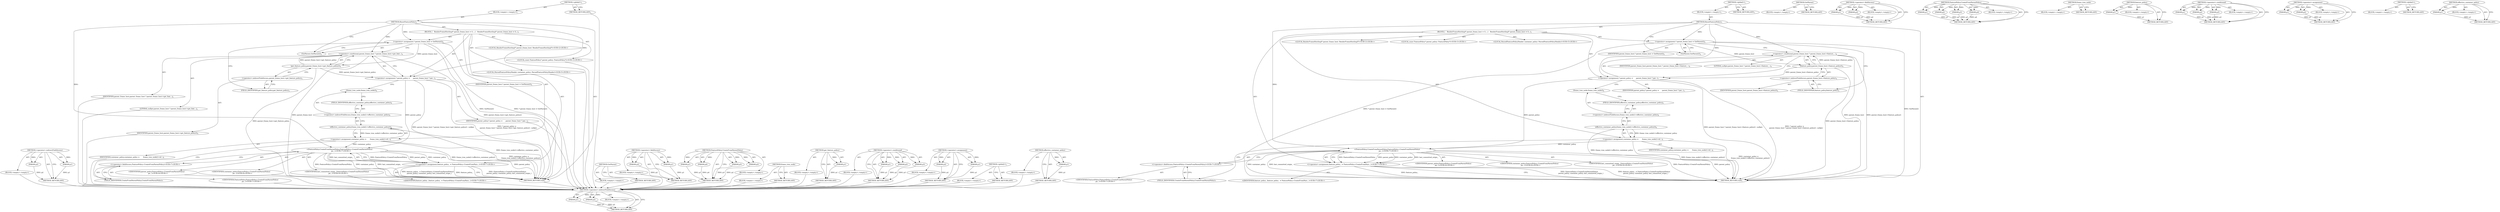 digraph "effective_container_policy" {
vulnerable_81 [label=<(METHOD,&lt;operator&gt;.indirectFieldAccess)>];
vulnerable_82 [label=<(PARAM,p1)>];
vulnerable_83 [label=<(PARAM,p2)>];
vulnerable_84 [label=<(BLOCK,&lt;empty&gt;,&lt;empty&gt;)>];
vulnerable_85 [label=<(METHOD_RETURN,ANY)>];
vulnerable_6 [label=<(METHOD,&lt;global&gt;)<SUB>1</SUB>>];
vulnerable_7 [label=<(BLOCK,&lt;empty&gt;,&lt;empty&gt;)<SUB>1</SUB>>];
vulnerable_8 [label=<(METHOD,ResetFeaturePolicy)<SUB>1</SUB>>];
vulnerable_9 [label=<(BLOCK,{
   RenderFrameHostImpl* parent_frame_host = G...,{
   RenderFrameHostImpl* parent_frame_host = G...)<SUB>1</SUB>>];
vulnerable_10 [label="<(LOCAL,RenderFrameHostImpl* parent_frame_host: RenderFrameHostImpl*)<SUB>2</SUB>>"];
vulnerable_11 [label=<(&lt;operator&gt;.assignment,* parent_frame_host = GetParent())<SUB>2</SUB>>];
vulnerable_12 [label=<(IDENTIFIER,parent_frame_host,* parent_frame_host = GetParent())<SUB>2</SUB>>];
vulnerable_13 [label=<(GetParent,GetParent())<SUB>2</SUB>>];
vulnerable_14 [label="<(LOCAL,const FeaturePolicy* parent_policy: FeaturePolicy*)<SUB>3</SUB>>"];
vulnerable_15 [label=<(&lt;operator&gt;.assignment,* parent_policy =
      parent_frame_host ? par...)<SUB>3</SUB>>];
vulnerable_16 [label=<(IDENTIFIER,parent_policy,* parent_policy =
      parent_frame_host ? par...)<SUB>3</SUB>>];
vulnerable_17 [label=<(&lt;operator&gt;.conditional,parent_frame_host ? parent_frame_host-&gt;get_feat...)<SUB>4</SUB>>];
vulnerable_18 [label=<(IDENTIFIER,parent_frame_host,parent_frame_host ? parent_frame_host-&gt;get_feat...)<SUB>4</SUB>>];
vulnerable_19 [label=<(get_feature_policy,parent_frame_host-&gt;get_feature_policy())<SUB>4</SUB>>];
vulnerable_20 [label=<(&lt;operator&gt;.indirectFieldAccess,parent_frame_host-&gt;get_feature_policy)<SUB>4</SUB>>];
vulnerable_21 [label=<(IDENTIFIER,parent_frame_host,parent_frame_host-&gt;get_feature_policy())<SUB>4</SUB>>];
vulnerable_22 [label=<(FIELD_IDENTIFIER,get_feature_policy,get_feature_policy)<SUB>4</SUB>>];
vulnerable_23 [label=<(LITERAL,nullptr,parent_frame_host ? parent_frame_host-&gt;get_feat...)<SUB>4</SUB>>];
vulnerable_24 [label="<(LOCAL,ParsedFeaturePolicyHeader container_policy: ParsedFeaturePolicyHeader)<SUB>5</SUB>>"];
vulnerable_25 [label=<(&lt;operator&gt;.assignment,container_policy =
       frame_tree_node()-&gt;ef...)<SUB>5</SUB>>];
vulnerable_26 [label=<(IDENTIFIER,container_policy,container_policy =
       frame_tree_node()-&gt;ef...)<SUB>5</SUB>>];
vulnerable_27 [label=<(effective_container_policy,frame_tree_node()-&gt;effective_container_policy())<SUB>6</SUB>>];
vulnerable_28 [label=<(&lt;operator&gt;.indirectFieldAccess,frame_tree_node()-&gt;effective_container_policy)<SUB>6</SUB>>];
vulnerable_29 [label=<(frame_tree_node,frame_tree_node())<SUB>6</SUB>>];
vulnerable_30 [label=<(FIELD_IDENTIFIER,effective_container_policy,effective_container_policy)<SUB>6</SUB>>];
vulnerable_31 [label="<(&lt;operator&gt;.assignment,feature_policy_ = FeaturePolicy::CreateFromPare...)<SUB>7</SUB>>"];
vulnerable_32 [label="<(IDENTIFIER,feature_policy_,feature_policy_ = FeaturePolicy::CreateFromPare...)<SUB>7</SUB>>"];
vulnerable_33 [label="<(FeaturePolicy.CreateFromParentPolicy,FeaturePolicy::CreateFromParentPolicy(
      pa...)<SUB>7</SUB>>"];
vulnerable_34 [label="<(&lt;operator&gt;.fieldAccess,FeaturePolicy::CreateFromParentPolicy)<SUB>7</SUB>>"];
vulnerable_35 [label="<(IDENTIFIER,FeaturePolicy,FeaturePolicy::CreateFromParentPolicy(
      pa...)<SUB>7</SUB>>"];
vulnerable_36 [label=<(FIELD_IDENTIFIER,CreateFromParentPolicy,CreateFromParentPolicy)<SUB>7</SUB>>];
vulnerable_37 [label="<(IDENTIFIER,parent_policy,FeaturePolicy::CreateFromParentPolicy(
      pa...)<SUB>8</SUB>>"];
vulnerable_38 [label="<(IDENTIFIER,container_policy,FeaturePolicy::CreateFromParentPolicy(
      pa...)<SUB>8</SUB>>"];
vulnerable_39 [label="<(IDENTIFIER,last_committed_origin_,FeaturePolicy::CreateFromParentPolicy(
      pa...)<SUB>8</SUB>>"];
vulnerable_40 [label=<(METHOD_RETURN,void)<SUB>1</SUB>>];
vulnerable_42 [label=<(METHOD_RETURN,ANY)<SUB>1</SUB>>];
vulnerable_68 [label=<(METHOD,GetParent)>];
vulnerable_69 [label=<(BLOCK,&lt;empty&gt;,&lt;empty&gt;)>];
vulnerable_70 [label=<(METHOD_RETURN,ANY)>];
vulnerable_100 [label=<(METHOD,&lt;operator&gt;.fieldAccess)>];
vulnerable_101 [label=<(PARAM,p1)>];
vulnerable_102 [label=<(PARAM,p2)>];
vulnerable_103 [label=<(BLOCK,&lt;empty&gt;,&lt;empty&gt;)>];
vulnerable_104 [label=<(METHOD_RETURN,ANY)>];
vulnerable_93 [label=<(METHOD,FeaturePolicy.CreateFromParentPolicy)>];
vulnerable_94 [label=<(PARAM,p1)>];
vulnerable_95 [label=<(PARAM,p2)>];
vulnerable_96 [label=<(PARAM,p3)>];
vulnerable_97 [label=<(PARAM,p4)>];
vulnerable_98 [label=<(BLOCK,&lt;empty&gt;,&lt;empty&gt;)>];
vulnerable_99 [label=<(METHOD_RETURN,ANY)>];
vulnerable_90 [label=<(METHOD,frame_tree_node)>];
vulnerable_91 [label=<(BLOCK,&lt;empty&gt;,&lt;empty&gt;)>];
vulnerable_92 [label=<(METHOD_RETURN,ANY)>];
vulnerable_77 [label=<(METHOD,get_feature_policy)>];
vulnerable_78 [label=<(PARAM,p1)>];
vulnerable_79 [label=<(BLOCK,&lt;empty&gt;,&lt;empty&gt;)>];
vulnerable_80 [label=<(METHOD_RETURN,ANY)>];
vulnerable_71 [label=<(METHOD,&lt;operator&gt;.conditional)>];
vulnerable_72 [label=<(PARAM,p1)>];
vulnerable_73 [label=<(PARAM,p2)>];
vulnerable_74 [label=<(PARAM,p3)>];
vulnerable_75 [label=<(BLOCK,&lt;empty&gt;,&lt;empty&gt;)>];
vulnerable_76 [label=<(METHOD_RETURN,ANY)>];
vulnerable_63 [label=<(METHOD,&lt;operator&gt;.assignment)>];
vulnerable_64 [label=<(PARAM,p1)>];
vulnerable_65 [label=<(PARAM,p2)>];
vulnerable_66 [label=<(BLOCK,&lt;empty&gt;,&lt;empty&gt;)>];
vulnerable_67 [label=<(METHOD_RETURN,ANY)>];
vulnerable_57 [label=<(METHOD,&lt;global&gt;)<SUB>1</SUB>>];
vulnerable_58 [label=<(BLOCK,&lt;empty&gt;,&lt;empty&gt;)>];
vulnerable_59 [label=<(METHOD_RETURN,ANY)>];
vulnerable_86 [label=<(METHOD,effective_container_policy)>];
vulnerable_87 [label=<(PARAM,p1)>];
vulnerable_88 [label=<(BLOCK,&lt;empty&gt;,&lt;empty&gt;)>];
vulnerable_89 [label=<(METHOD_RETURN,ANY)>];
fixed_81 [label=<(METHOD,&lt;operator&gt;.indirectFieldAccess)>];
fixed_82 [label=<(PARAM,p1)>];
fixed_83 [label=<(PARAM,p2)>];
fixed_84 [label=<(BLOCK,&lt;empty&gt;,&lt;empty&gt;)>];
fixed_85 [label=<(METHOD_RETURN,ANY)>];
fixed_6 [label=<(METHOD,&lt;global&gt;)<SUB>1</SUB>>];
fixed_7 [label=<(BLOCK,&lt;empty&gt;,&lt;empty&gt;)<SUB>1</SUB>>];
fixed_8 [label=<(METHOD,ResetFeaturePolicy)<SUB>1</SUB>>];
fixed_9 [label=<(BLOCK,{
   RenderFrameHostImpl* parent_frame_host = G...,{
   RenderFrameHostImpl* parent_frame_host = G...)<SUB>1</SUB>>];
fixed_10 [label="<(LOCAL,RenderFrameHostImpl* parent_frame_host: RenderFrameHostImpl*)<SUB>2</SUB>>"];
fixed_11 [label=<(&lt;operator&gt;.assignment,* parent_frame_host = GetParent())<SUB>2</SUB>>];
fixed_12 [label=<(IDENTIFIER,parent_frame_host,* parent_frame_host = GetParent())<SUB>2</SUB>>];
fixed_13 [label=<(GetParent,GetParent())<SUB>2</SUB>>];
fixed_14 [label="<(LOCAL,const FeaturePolicy* parent_policy: FeaturePolicy*)<SUB>3</SUB>>"];
fixed_15 [label=<(&lt;operator&gt;.assignment,* parent_policy =
      parent_frame_host ? par...)<SUB>3</SUB>>];
fixed_16 [label=<(IDENTIFIER,parent_policy,* parent_policy =
      parent_frame_host ? par...)<SUB>3</SUB>>];
fixed_17 [label=<(&lt;operator&gt;.conditional,parent_frame_host ? parent_frame_host-&gt;feature_...)<SUB>4</SUB>>];
fixed_18 [label=<(IDENTIFIER,parent_frame_host,parent_frame_host ? parent_frame_host-&gt;feature_...)<SUB>4</SUB>>];
fixed_19 [label=<(feature_policy,parent_frame_host-&gt;feature_policy())<SUB>4</SUB>>];
fixed_20 [label=<(&lt;operator&gt;.indirectFieldAccess,parent_frame_host-&gt;feature_policy)<SUB>4</SUB>>];
fixed_21 [label=<(IDENTIFIER,parent_frame_host,parent_frame_host-&gt;feature_policy())<SUB>4</SUB>>];
fixed_22 [label=<(FIELD_IDENTIFIER,feature_policy,feature_policy)<SUB>4</SUB>>];
fixed_23 [label=<(LITERAL,nullptr,parent_frame_host ? parent_frame_host-&gt;feature_...)<SUB>4</SUB>>];
fixed_24 [label="<(LOCAL,ParsedFeaturePolicyHeader container_policy: ParsedFeaturePolicyHeader)<SUB>5</SUB>>"];
fixed_25 [label=<(&lt;operator&gt;.assignment,container_policy =
       frame_tree_node()-&gt;ef...)<SUB>5</SUB>>];
fixed_26 [label=<(IDENTIFIER,container_policy,container_policy =
       frame_tree_node()-&gt;ef...)<SUB>5</SUB>>];
fixed_27 [label=<(effective_container_policy,frame_tree_node()-&gt;effective_container_policy())<SUB>6</SUB>>];
fixed_28 [label=<(&lt;operator&gt;.indirectFieldAccess,frame_tree_node()-&gt;effective_container_policy)<SUB>6</SUB>>];
fixed_29 [label=<(frame_tree_node,frame_tree_node())<SUB>6</SUB>>];
fixed_30 [label=<(FIELD_IDENTIFIER,effective_container_policy,effective_container_policy)<SUB>6</SUB>>];
fixed_31 [label="<(&lt;operator&gt;.assignment,feature_policy_ = FeaturePolicy::CreateFromPare...)<SUB>7</SUB>>"];
fixed_32 [label="<(IDENTIFIER,feature_policy_,feature_policy_ = FeaturePolicy::CreateFromPare...)<SUB>7</SUB>>"];
fixed_33 [label="<(FeaturePolicy.CreateFromParentPolicy,FeaturePolicy::CreateFromParentPolicy(
      pa...)<SUB>7</SUB>>"];
fixed_34 [label="<(&lt;operator&gt;.fieldAccess,FeaturePolicy::CreateFromParentPolicy)<SUB>7</SUB>>"];
fixed_35 [label="<(IDENTIFIER,FeaturePolicy,FeaturePolicy::CreateFromParentPolicy(
      pa...)<SUB>7</SUB>>"];
fixed_36 [label=<(FIELD_IDENTIFIER,CreateFromParentPolicy,CreateFromParentPolicy)<SUB>7</SUB>>];
fixed_37 [label="<(IDENTIFIER,parent_policy,FeaturePolicy::CreateFromParentPolicy(
      pa...)<SUB>8</SUB>>"];
fixed_38 [label="<(IDENTIFIER,container_policy,FeaturePolicy::CreateFromParentPolicy(
      pa...)<SUB>8</SUB>>"];
fixed_39 [label="<(IDENTIFIER,last_committed_origin_,FeaturePolicy::CreateFromParentPolicy(
      pa...)<SUB>8</SUB>>"];
fixed_40 [label=<(METHOD_RETURN,void)<SUB>1</SUB>>];
fixed_42 [label=<(METHOD_RETURN,ANY)<SUB>1</SUB>>];
fixed_68 [label=<(METHOD,GetParent)>];
fixed_69 [label=<(BLOCK,&lt;empty&gt;,&lt;empty&gt;)>];
fixed_70 [label=<(METHOD_RETURN,ANY)>];
fixed_100 [label=<(METHOD,&lt;operator&gt;.fieldAccess)>];
fixed_101 [label=<(PARAM,p1)>];
fixed_102 [label=<(PARAM,p2)>];
fixed_103 [label=<(BLOCK,&lt;empty&gt;,&lt;empty&gt;)>];
fixed_104 [label=<(METHOD_RETURN,ANY)>];
fixed_93 [label=<(METHOD,FeaturePolicy.CreateFromParentPolicy)>];
fixed_94 [label=<(PARAM,p1)>];
fixed_95 [label=<(PARAM,p2)>];
fixed_96 [label=<(PARAM,p3)>];
fixed_97 [label=<(PARAM,p4)>];
fixed_98 [label=<(BLOCK,&lt;empty&gt;,&lt;empty&gt;)>];
fixed_99 [label=<(METHOD_RETURN,ANY)>];
fixed_90 [label=<(METHOD,frame_tree_node)>];
fixed_91 [label=<(BLOCK,&lt;empty&gt;,&lt;empty&gt;)>];
fixed_92 [label=<(METHOD_RETURN,ANY)>];
fixed_77 [label=<(METHOD,feature_policy)>];
fixed_78 [label=<(PARAM,p1)>];
fixed_79 [label=<(BLOCK,&lt;empty&gt;,&lt;empty&gt;)>];
fixed_80 [label=<(METHOD_RETURN,ANY)>];
fixed_71 [label=<(METHOD,&lt;operator&gt;.conditional)>];
fixed_72 [label=<(PARAM,p1)>];
fixed_73 [label=<(PARAM,p2)>];
fixed_74 [label=<(PARAM,p3)>];
fixed_75 [label=<(BLOCK,&lt;empty&gt;,&lt;empty&gt;)>];
fixed_76 [label=<(METHOD_RETURN,ANY)>];
fixed_63 [label=<(METHOD,&lt;operator&gt;.assignment)>];
fixed_64 [label=<(PARAM,p1)>];
fixed_65 [label=<(PARAM,p2)>];
fixed_66 [label=<(BLOCK,&lt;empty&gt;,&lt;empty&gt;)>];
fixed_67 [label=<(METHOD_RETURN,ANY)>];
fixed_57 [label=<(METHOD,&lt;global&gt;)<SUB>1</SUB>>];
fixed_58 [label=<(BLOCK,&lt;empty&gt;,&lt;empty&gt;)>];
fixed_59 [label=<(METHOD_RETURN,ANY)>];
fixed_86 [label=<(METHOD,effective_container_policy)>];
fixed_87 [label=<(PARAM,p1)>];
fixed_88 [label=<(BLOCK,&lt;empty&gt;,&lt;empty&gt;)>];
fixed_89 [label=<(METHOD_RETURN,ANY)>];
vulnerable_81 -> vulnerable_82  [key=0, label="AST: "];
vulnerable_81 -> vulnerable_82  [key=1, label="DDG: "];
vulnerable_81 -> vulnerable_84  [key=0, label="AST: "];
vulnerable_81 -> vulnerable_83  [key=0, label="AST: "];
vulnerable_81 -> vulnerable_83  [key=1, label="DDG: "];
vulnerable_81 -> vulnerable_85  [key=0, label="AST: "];
vulnerable_81 -> vulnerable_85  [key=1, label="CFG: "];
vulnerable_82 -> vulnerable_85  [key=0, label="DDG: p1"];
vulnerable_83 -> vulnerable_85  [key=0, label="DDG: p2"];
vulnerable_84 -> fixed_81  [key=0];
vulnerable_85 -> fixed_81  [key=0];
vulnerable_6 -> vulnerable_7  [key=0, label="AST: "];
vulnerable_6 -> vulnerable_42  [key=0, label="AST: "];
vulnerable_6 -> vulnerable_42  [key=1, label="CFG: "];
vulnerable_7 -> vulnerable_8  [key=0, label="AST: "];
vulnerable_8 -> vulnerable_9  [key=0, label="AST: "];
vulnerable_8 -> vulnerable_40  [key=0, label="AST: "];
vulnerable_8 -> vulnerable_13  [key=0, label="CFG: "];
vulnerable_8 -> vulnerable_11  [key=0, label="DDG: "];
vulnerable_8 -> vulnerable_15  [key=0, label="DDG: "];
vulnerable_8 -> vulnerable_17  [key=0, label="DDG: "];
vulnerable_8 -> vulnerable_33  [key=0, label="DDG: "];
vulnerable_9 -> vulnerable_10  [key=0, label="AST: "];
vulnerable_9 -> vulnerable_11  [key=0, label="AST: "];
vulnerable_9 -> vulnerable_14  [key=0, label="AST: "];
vulnerable_9 -> vulnerable_15  [key=0, label="AST: "];
vulnerable_9 -> vulnerable_24  [key=0, label="AST: "];
vulnerable_9 -> vulnerable_25  [key=0, label="AST: "];
vulnerable_9 -> vulnerable_31  [key=0, label="AST: "];
vulnerable_10 -> fixed_81  [key=0];
vulnerable_11 -> vulnerable_12  [key=0, label="AST: "];
vulnerable_11 -> vulnerable_13  [key=0, label="AST: "];
vulnerable_11 -> vulnerable_22  [key=0, label="CFG: "];
vulnerable_11 -> vulnerable_17  [key=0, label="CFG: "];
vulnerable_11 -> vulnerable_40  [key=0, label="DDG: GetParent()"];
vulnerable_11 -> vulnerable_40  [key=1, label="DDG: * parent_frame_host = GetParent()"];
vulnerable_11 -> vulnerable_19  [key=0, label="DDG: parent_frame_host"];
vulnerable_12 -> fixed_81  [key=0];
vulnerable_13 -> vulnerable_11  [key=0, label="CFG: "];
vulnerable_14 -> fixed_81  [key=0];
vulnerable_15 -> vulnerable_16  [key=0, label="AST: "];
vulnerable_15 -> vulnerable_17  [key=0, label="AST: "];
vulnerable_15 -> vulnerable_29  [key=0, label="CFG: "];
vulnerable_15 -> vulnerable_40  [key=0, label="DDG: parent_frame_host ? parent_frame_host-&gt;get_feature_policy() : nullptr"];
vulnerable_15 -> vulnerable_40  [key=1, label="DDG: * parent_policy =
      parent_frame_host ? parent_frame_host-&gt;get_feature_policy() : nullptr"];
vulnerable_15 -> vulnerable_33  [key=0, label="DDG: parent_policy"];
vulnerable_16 -> fixed_81  [key=0];
vulnerable_17 -> vulnerable_18  [key=0, label="AST: "];
vulnerable_17 -> vulnerable_19  [key=0, label="AST: "];
vulnerable_17 -> vulnerable_23  [key=0, label="AST: "];
vulnerable_17 -> vulnerable_15  [key=0, label="CFG: "];
vulnerable_17 -> vulnerable_40  [key=0, label="DDG: parent_frame_host"];
vulnerable_17 -> vulnerable_40  [key=1, label="DDG: parent_frame_host-&gt;get_feature_policy()"];
vulnerable_18 -> fixed_81  [key=0];
vulnerable_19 -> vulnerable_20  [key=0, label="AST: "];
vulnerable_19 -> vulnerable_17  [key=0, label="CFG: "];
vulnerable_19 -> vulnerable_17  [key=1, label="DDG: parent_frame_host-&gt;get_feature_policy"];
vulnerable_19 -> vulnerable_40  [key=0, label="DDG: parent_frame_host-&gt;get_feature_policy"];
vulnerable_19 -> vulnerable_15  [key=0, label="DDG: parent_frame_host-&gt;get_feature_policy"];
vulnerable_20 -> vulnerable_21  [key=0, label="AST: "];
vulnerable_20 -> vulnerable_22  [key=0, label="AST: "];
vulnerable_20 -> vulnerable_19  [key=0, label="CFG: "];
vulnerable_21 -> fixed_81  [key=0];
vulnerable_22 -> vulnerable_20  [key=0, label="CFG: "];
vulnerable_23 -> fixed_81  [key=0];
vulnerable_24 -> fixed_81  [key=0];
vulnerable_25 -> vulnerable_26  [key=0, label="AST: "];
vulnerable_25 -> vulnerable_27  [key=0, label="AST: "];
vulnerable_25 -> vulnerable_36  [key=0, label="CFG: "];
vulnerable_25 -> vulnerable_40  [key=0, label="DDG: frame_tree_node()-&gt;effective_container_policy()"];
vulnerable_25 -> vulnerable_40  [key=1, label="DDG: container_policy =
       frame_tree_node()-&gt;effective_container_policy()"];
vulnerable_25 -> vulnerable_33  [key=0, label="DDG: container_policy"];
vulnerable_26 -> fixed_81  [key=0];
vulnerable_27 -> vulnerable_28  [key=0, label="AST: "];
vulnerable_27 -> vulnerable_25  [key=0, label="CFG: "];
vulnerable_27 -> vulnerable_25  [key=1, label="DDG: frame_tree_node()-&gt;effective_container_policy"];
vulnerable_27 -> vulnerable_40  [key=0, label="DDG: frame_tree_node()-&gt;effective_container_policy"];
vulnerable_28 -> vulnerable_29  [key=0, label="AST: "];
vulnerable_28 -> vulnerable_30  [key=0, label="AST: "];
vulnerable_28 -> vulnerable_27  [key=0, label="CFG: "];
vulnerable_29 -> vulnerable_30  [key=0, label="CFG: "];
vulnerable_30 -> vulnerable_28  [key=0, label="CFG: "];
vulnerable_31 -> vulnerable_32  [key=0, label="AST: "];
vulnerable_31 -> vulnerable_33  [key=0, label="AST: "];
vulnerable_31 -> vulnerable_40  [key=0, label="CFG: "];
vulnerable_31 -> vulnerable_40  [key=1, label="DDG: FeaturePolicy::CreateFromParentPolicy(
      parent_policy, container_policy, last_committed_origin_)"];
vulnerable_31 -> vulnerable_40  [key=2, label="DDG: feature_policy_ = FeaturePolicy::CreateFromParentPolicy(
      parent_policy, container_policy, last_committed_origin_)"];
vulnerable_31 -> vulnerable_40  [key=3, label="DDG: feature_policy_"];
vulnerable_32 -> fixed_81  [key=0];
vulnerable_33 -> vulnerable_34  [key=0, label="AST: "];
vulnerable_33 -> vulnerable_37  [key=0, label="AST: "];
vulnerable_33 -> vulnerable_38  [key=0, label="AST: "];
vulnerable_33 -> vulnerable_39  [key=0, label="AST: "];
vulnerable_33 -> vulnerable_31  [key=0, label="CFG: "];
vulnerable_33 -> vulnerable_31  [key=1, label="DDG: FeaturePolicy::CreateFromParentPolicy"];
vulnerable_33 -> vulnerable_31  [key=2, label="DDG: parent_policy"];
vulnerable_33 -> vulnerable_31  [key=3, label="DDG: container_policy"];
vulnerable_33 -> vulnerable_31  [key=4, label="DDG: last_committed_origin_"];
vulnerable_33 -> vulnerable_40  [key=0, label="DDG: FeaturePolicy::CreateFromParentPolicy"];
vulnerable_33 -> vulnerable_40  [key=1, label="DDG: parent_policy"];
vulnerable_33 -> vulnerable_40  [key=2, label="DDG: container_policy"];
vulnerable_33 -> vulnerable_40  [key=3, label="DDG: last_committed_origin_"];
vulnerable_34 -> vulnerable_35  [key=0, label="AST: "];
vulnerable_34 -> vulnerable_36  [key=0, label="AST: "];
vulnerable_34 -> vulnerable_33  [key=0, label="CFG: "];
vulnerable_35 -> fixed_81  [key=0];
vulnerable_36 -> vulnerable_34  [key=0, label="CFG: "];
vulnerable_37 -> fixed_81  [key=0];
vulnerable_38 -> fixed_81  [key=0];
vulnerable_39 -> fixed_81  [key=0];
vulnerable_40 -> fixed_81  [key=0];
vulnerable_42 -> fixed_81  [key=0];
vulnerable_68 -> vulnerable_69  [key=0, label="AST: "];
vulnerable_68 -> vulnerable_70  [key=0, label="AST: "];
vulnerable_68 -> vulnerable_70  [key=1, label="CFG: "];
vulnerable_69 -> fixed_81  [key=0];
vulnerable_70 -> fixed_81  [key=0];
vulnerable_100 -> vulnerable_101  [key=0, label="AST: "];
vulnerable_100 -> vulnerable_101  [key=1, label="DDG: "];
vulnerable_100 -> vulnerable_103  [key=0, label="AST: "];
vulnerable_100 -> vulnerable_102  [key=0, label="AST: "];
vulnerable_100 -> vulnerable_102  [key=1, label="DDG: "];
vulnerable_100 -> vulnerable_104  [key=0, label="AST: "];
vulnerable_100 -> vulnerable_104  [key=1, label="CFG: "];
vulnerable_101 -> vulnerable_104  [key=0, label="DDG: p1"];
vulnerable_102 -> vulnerable_104  [key=0, label="DDG: p2"];
vulnerable_103 -> fixed_81  [key=0];
vulnerable_104 -> fixed_81  [key=0];
vulnerable_93 -> vulnerable_94  [key=0, label="AST: "];
vulnerable_93 -> vulnerable_94  [key=1, label="DDG: "];
vulnerable_93 -> vulnerable_98  [key=0, label="AST: "];
vulnerable_93 -> vulnerable_95  [key=0, label="AST: "];
vulnerable_93 -> vulnerable_95  [key=1, label="DDG: "];
vulnerable_93 -> vulnerable_99  [key=0, label="AST: "];
vulnerable_93 -> vulnerable_99  [key=1, label="CFG: "];
vulnerable_93 -> vulnerable_96  [key=0, label="AST: "];
vulnerable_93 -> vulnerable_96  [key=1, label="DDG: "];
vulnerable_93 -> vulnerable_97  [key=0, label="AST: "];
vulnerable_93 -> vulnerable_97  [key=1, label="DDG: "];
vulnerable_94 -> vulnerable_99  [key=0, label="DDG: p1"];
vulnerable_95 -> vulnerable_99  [key=0, label="DDG: p2"];
vulnerable_96 -> vulnerable_99  [key=0, label="DDG: p3"];
vulnerable_97 -> vulnerable_99  [key=0, label="DDG: p4"];
vulnerable_98 -> fixed_81  [key=0];
vulnerable_99 -> fixed_81  [key=0];
vulnerable_90 -> vulnerable_91  [key=0, label="AST: "];
vulnerable_90 -> vulnerable_92  [key=0, label="AST: "];
vulnerable_90 -> vulnerable_92  [key=1, label="CFG: "];
vulnerable_91 -> fixed_81  [key=0];
vulnerable_92 -> fixed_81  [key=0];
vulnerable_77 -> vulnerable_78  [key=0, label="AST: "];
vulnerable_77 -> vulnerable_78  [key=1, label="DDG: "];
vulnerable_77 -> vulnerable_79  [key=0, label="AST: "];
vulnerable_77 -> vulnerable_80  [key=0, label="AST: "];
vulnerable_77 -> vulnerable_80  [key=1, label="CFG: "];
vulnerable_78 -> vulnerable_80  [key=0, label="DDG: p1"];
vulnerable_79 -> fixed_81  [key=0];
vulnerable_80 -> fixed_81  [key=0];
vulnerable_71 -> vulnerable_72  [key=0, label="AST: "];
vulnerable_71 -> vulnerable_72  [key=1, label="DDG: "];
vulnerable_71 -> vulnerable_75  [key=0, label="AST: "];
vulnerable_71 -> vulnerable_73  [key=0, label="AST: "];
vulnerable_71 -> vulnerable_73  [key=1, label="DDG: "];
vulnerable_71 -> vulnerable_76  [key=0, label="AST: "];
vulnerable_71 -> vulnerable_76  [key=1, label="CFG: "];
vulnerable_71 -> vulnerable_74  [key=0, label="AST: "];
vulnerable_71 -> vulnerable_74  [key=1, label="DDG: "];
vulnerable_72 -> vulnerable_76  [key=0, label="DDG: p1"];
vulnerable_73 -> vulnerable_76  [key=0, label="DDG: p2"];
vulnerable_74 -> vulnerable_76  [key=0, label="DDG: p3"];
vulnerable_75 -> fixed_81  [key=0];
vulnerable_76 -> fixed_81  [key=0];
vulnerable_63 -> vulnerable_64  [key=0, label="AST: "];
vulnerable_63 -> vulnerable_64  [key=1, label="DDG: "];
vulnerable_63 -> vulnerable_66  [key=0, label="AST: "];
vulnerable_63 -> vulnerable_65  [key=0, label="AST: "];
vulnerable_63 -> vulnerable_65  [key=1, label="DDG: "];
vulnerable_63 -> vulnerable_67  [key=0, label="AST: "];
vulnerable_63 -> vulnerable_67  [key=1, label="CFG: "];
vulnerable_64 -> vulnerable_67  [key=0, label="DDG: p1"];
vulnerable_65 -> vulnerable_67  [key=0, label="DDG: p2"];
vulnerable_66 -> fixed_81  [key=0];
vulnerable_67 -> fixed_81  [key=0];
vulnerable_57 -> vulnerable_58  [key=0, label="AST: "];
vulnerable_57 -> vulnerable_59  [key=0, label="AST: "];
vulnerable_57 -> vulnerable_59  [key=1, label="CFG: "];
vulnerable_58 -> fixed_81  [key=0];
vulnerable_59 -> fixed_81  [key=0];
vulnerable_86 -> vulnerable_87  [key=0, label="AST: "];
vulnerable_86 -> vulnerable_87  [key=1, label="DDG: "];
vulnerable_86 -> vulnerable_88  [key=0, label="AST: "];
vulnerable_86 -> vulnerable_89  [key=0, label="AST: "];
vulnerable_86 -> vulnerable_89  [key=1, label="CFG: "];
vulnerable_87 -> vulnerable_89  [key=0, label="DDG: p1"];
vulnerable_88 -> fixed_81  [key=0];
vulnerable_89 -> fixed_81  [key=0];
fixed_81 -> fixed_82  [key=0, label="AST: "];
fixed_81 -> fixed_82  [key=1, label="DDG: "];
fixed_81 -> fixed_84  [key=0, label="AST: "];
fixed_81 -> fixed_83  [key=0, label="AST: "];
fixed_81 -> fixed_83  [key=1, label="DDG: "];
fixed_81 -> fixed_85  [key=0, label="AST: "];
fixed_81 -> fixed_85  [key=1, label="CFG: "];
fixed_82 -> fixed_85  [key=0, label="DDG: p1"];
fixed_83 -> fixed_85  [key=0, label="DDG: p2"];
fixed_6 -> fixed_7  [key=0, label="AST: "];
fixed_6 -> fixed_42  [key=0, label="AST: "];
fixed_6 -> fixed_42  [key=1, label="CFG: "];
fixed_7 -> fixed_8  [key=0, label="AST: "];
fixed_8 -> fixed_9  [key=0, label="AST: "];
fixed_8 -> fixed_40  [key=0, label="AST: "];
fixed_8 -> fixed_13  [key=0, label="CFG: "];
fixed_8 -> fixed_11  [key=0, label="DDG: "];
fixed_8 -> fixed_15  [key=0, label="DDG: "];
fixed_8 -> fixed_17  [key=0, label="DDG: "];
fixed_8 -> fixed_33  [key=0, label="DDG: "];
fixed_9 -> fixed_10  [key=0, label="AST: "];
fixed_9 -> fixed_11  [key=0, label="AST: "];
fixed_9 -> fixed_14  [key=0, label="AST: "];
fixed_9 -> fixed_15  [key=0, label="AST: "];
fixed_9 -> fixed_24  [key=0, label="AST: "];
fixed_9 -> fixed_25  [key=0, label="AST: "];
fixed_9 -> fixed_31  [key=0, label="AST: "];
fixed_11 -> fixed_12  [key=0, label="AST: "];
fixed_11 -> fixed_13  [key=0, label="AST: "];
fixed_11 -> fixed_22  [key=0, label="CFG: "];
fixed_11 -> fixed_17  [key=0, label="CFG: "];
fixed_11 -> fixed_40  [key=0, label="DDG: GetParent()"];
fixed_11 -> fixed_40  [key=1, label="DDG: * parent_frame_host = GetParent()"];
fixed_11 -> fixed_19  [key=0, label="DDG: parent_frame_host"];
fixed_13 -> fixed_11  [key=0, label="CFG: "];
fixed_15 -> fixed_16  [key=0, label="AST: "];
fixed_15 -> fixed_17  [key=0, label="AST: "];
fixed_15 -> fixed_29  [key=0, label="CFG: "];
fixed_15 -> fixed_40  [key=0, label="DDG: parent_frame_host ? parent_frame_host-&gt;feature_policy() : nullptr"];
fixed_15 -> fixed_40  [key=1, label="DDG: * parent_policy =
      parent_frame_host ? parent_frame_host-&gt;feature_policy() : nullptr"];
fixed_15 -> fixed_33  [key=0, label="DDG: parent_policy"];
fixed_17 -> fixed_18  [key=0, label="AST: "];
fixed_17 -> fixed_19  [key=0, label="AST: "];
fixed_17 -> fixed_23  [key=0, label="AST: "];
fixed_17 -> fixed_15  [key=0, label="CFG: "];
fixed_17 -> fixed_40  [key=0, label="DDG: parent_frame_host"];
fixed_17 -> fixed_40  [key=1, label="DDG: parent_frame_host-&gt;feature_policy()"];
fixed_19 -> fixed_20  [key=0, label="AST: "];
fixed_19 -> fixed_17  [key=0, label="CFG: "];
fixed_19 -> fixed_17  [key=1, label="DDG: parent_frame_host-&gt;feature_policy"];
fixed_19 -> fixed_40  [key=0, label="DDG: parent_frame_host-&gt;feature_policy"];
fixed_19 -> fixed_15  [key=0, label="DDG: parent_frame_host-&gt;feature_policy"];
fixed_20 -> fixed_21  [key=0, label="AST: "];
fixed_20 -> fixed_22  [key=0, label="AST: "];
fixed_20 -> fixed_19  [key=0, label="CFG: "];
fixed_22 -> fixed_20  [key=0, label="CFG: "];
fixed_25 -> fixed_26  [key=0, label="AST: "];
fixed_25 -> fixed_27  [key=0, label="AST: "];
fixed_25 -> fixed_36  [key=0, label="CFG: "];
fixed_25 -> fixed_40  [key=0, label="DDG: frame_tree_node()-&gt;effective_container_policy()"];
fixed_25 -> fixed_40  [key=1, label="DDG: container_policy =
       frame_tree_node()-&gt;effective_container_policy()"];
fixed_25 -> fixed_33  [key=0, label="DDG: container_policy"];
fixed_27 -> fixed_28  [key=0, label="AST: "];
fixed_27 -> fixed_25  [key=0, label="CFG: "];
fixed_27 -> fixed_25  [key=1, label="DDG: frame_tree_node()-&gt;effective_container_policy"];
fixed_27 -> fixed_40  [key=0, label="DDG: frame_tree_node()-&gt;effective_container_policy"];
fixed_28 -> fixed_29  [key=0, label="AST: "];
fixed_28 -> fixed_30  [key=0, label="AST: "];
fixed_28 -> fixed_27  [key=0, label="CFG: "];
fixed_29 -> fixed_30  [key=0, label="CFG: "];
fixed_30 -> fixed_28  [key=0, label="CFG: "];
fixed_31 -> fixed_32  [key=0, label="AST: "];
fixed_31 -> fixed_33  [key=0, label="AST: "];
fixed_31 -> fixed_40  [key=0, label="CFG: "];
fixed_31 -> fixed_40  [key=1, label="DDG: FeaturePolicy::CreateFromParentPolicy(
      parent_policy, container_policy, last_committed_origin_)"];
fixed_31 -> fixed_40  [key=2, label="DDG: feature_policy_ = FeaturePolicy::CreateFromParentPolicy(
      parent_policy, container_policy, last_committed_origin_)"];
fixed_31 -> fixed_40  [key=3, label="DDG: feature_policy_"];
fixed_33 -> fixed_34  [key=0, label="AST: "];
fixed_33 -> fixed_37  [key=0, label="AST: "];
fixed_33 -> fixed_38  [key=0, label="AST: "];
fixed_33 -> fixed_39  [key=0, label="AST: "];
fixed_33 -> fixed_31  [key=0, label="CFG: "];
fixed_33 -> fixed_31  [key=1, label="DDG: FeaturePolicy::CreateFromParentPolicy"];
fixed_33 -> fixed_31  [key=2, label="DDG: parent_policy"];
fixed_33 -> fixed_31  [key=3, label="DDG: container_policy"];
fixed_33 -> fixed_31  [key=4, label="DDG: last_committed_origin_"];
fixed_33 -> fixed_40  [key=0, label="DDG: FeaturePolicy::CreateFromParentPolicy"];
fixed_33 -> fixed_40  [key=1, label="DDG: parent_policy"];
fixed_33 -> fixed_40  [key=2, label="DDG: container_policy"];
fixed_33 -> fixed_40  [key=3, label="DDG: last_committed_origin_"];
fixed_34 -> fixed_35  [key=0, label="AST: "];
fixed_34 -> fixed_36  [key=0, label="AST: "];
fixed_34 -> fixed_33  [key=0, label="CFG: "];
fixed_36 -> fixed_34  [key=0, label="CFG: "];
fixed_68 -> fixed_69  [key=0, label="AST: "];
fixed_68 -> fixed_70  [key=0, label="AST: "];
fixed_68 -> fixed_70  [key=1, label="CFG: "];
fixed_100 -> fixed_101  [key=0, label="AST: "];
fixed_100 -> fixed_101  [key=1, label="DDG: "];
fixed_100 -> fixed_103  [key=0, label="AST: "];
fixed_100 -> fixed_102  [key=0, label="AST: "];
fixed_100 -> fixed_102  [key=1, label="DDG: "];
fixed_100 -> fixed_104  [key=0, label="AST: "];
fixed_100 -> fixed_104  [key=1, label="CFG: "];
fixed_101 -> fixed_104  [key=0, label="DDG: p1"];
fixed_102 -> fixed_104  [key=0, label="DDG: p2"];
fixed_93 -> fixed_94  [key=0, label="AST: "];
fixed_93 -> fixed_94  [key=1, label="DDG: "];
fixed_93 -> fixed_98  [key=0, label="AST: "];
fixed_93 -> fixed_95  [key=0, label="AST: "];
fixed_93 -> fixed_95  [key=1, label="DDG: "];
fixed_93 -> fixed_99  [key=0, label="AST: "];
fixed_93 -> fixed_99  [key=1, label="CFG: "];
fixed_93 -> fixed_96  [key=0, label="AST: "];
fixed_93 -> fixed_96  [key=1, label="DDG: "];
fixed_93 -> fixed_97  [key=0, label="AST: "];
fixed_93 -> fixed_97  [key=1, label="DDG: "];
fixed_94 -> fixed_99  [key=0, label="DDG: p1"];
fixed_95 -> fixed_99  [key=0, label="DDG: p2"];
fixed_96 -> fixed_99  [key=0, label="DDG: p3"];
fixed_97 -> fixed_99  [key=0, label="DDG: p4"];
fixed_90 -> fixed_91  [key=0, label="AST: "];
fixed_90 -> fixed_92  [key=0, label="AST: "];
fixed_90 -> fixed_92  [key=1, label="CFG: "];
fixed_77 -> fixed_78  [key=0, label="AST: "];
fixed_77 -> fixed_78  [key=1, label="DDG: "];
fixed_77 -> fixed_79  [key=0, label="AST: "];
fixed_77 -> fixed_80  [key=0, label="AST: "];
fixed_77 -> fixed_80  [key=1, label="CFG: "];
fixed_78 -> fixed_80  [key=0, label="DDG: p1"];
fixed_71 -> fixed_72  [key=0, label="AST: "];
fixed_71 -> fixed_72  [key=1, label="DDG: "];
fixed_71 -> fixed_75  [key=0, label="AST: "];
fixed_71 -> fixed_73  [key=0, label="AST: "];
fixed_71 -> fixed_73  [key=1, label="DDG: "];
fixed_71 -> fixed_76  [key=0, label="AST: "];
fixed_71 -> fixed_76  [key=1, label="CFG: "];
fixed_71 -> fixed_74  [key=0, label="AST: "];
fixed_71 -> fixed_74  [key=1, label="DDG: "];
fixed_72 -> fixed_76  [key=0, label="DDG: p1"];
fixed_73 -> fixed_76  [key=0, label="DDG: p2"];
fixed_74 -> fixed_76  [key=0, label="DDG: p3"];
fixed_63 -> fixed_64  [key=0, label="AST: "];
fixed_63 -> fixed_64  [key=1, label="DDG: "];
fixed_63 -> fixed_66  [key=0, label="AST: "];
fixed_63 -> fixed_65  [key=0, label="AST: "];
fixed_63 -> fixed_65  [key=1, label="DDG: "];
fixed_63 -> fixed_67  [key=0, label="AST: "];
fixed_63 -> fixed_67  [key=1, label="CFG: "];
fixed_64 -> fixed_67  [key=0, label="DDG: p1"];
fixed_65 -> fixed_67  [key=0, label="DDG: p2"];
fixed_57 -> fixed_58  [key=0, label="AST: "];
fixed_57 -> fixed_59  [key=0, label="AST: "];
fixed_57 -> fixed_59  [key=1, label="CFG: "];
fixed_86 -> fixed_87  [key=0, label="AST: "];
fixed_86 -> fixed_87  [key=1, label="DDG: "];
fixed_86 -> fixed_88  [key=0, label="AST: "];
fixed_86 -> fixed_89  [key=0, label="AST: "];
fixed_86 -> fixed_89  [key=1, label="CFG: "];
fixed_87 -> fixed_89  [key=0, label="DDG: p1"];
}
